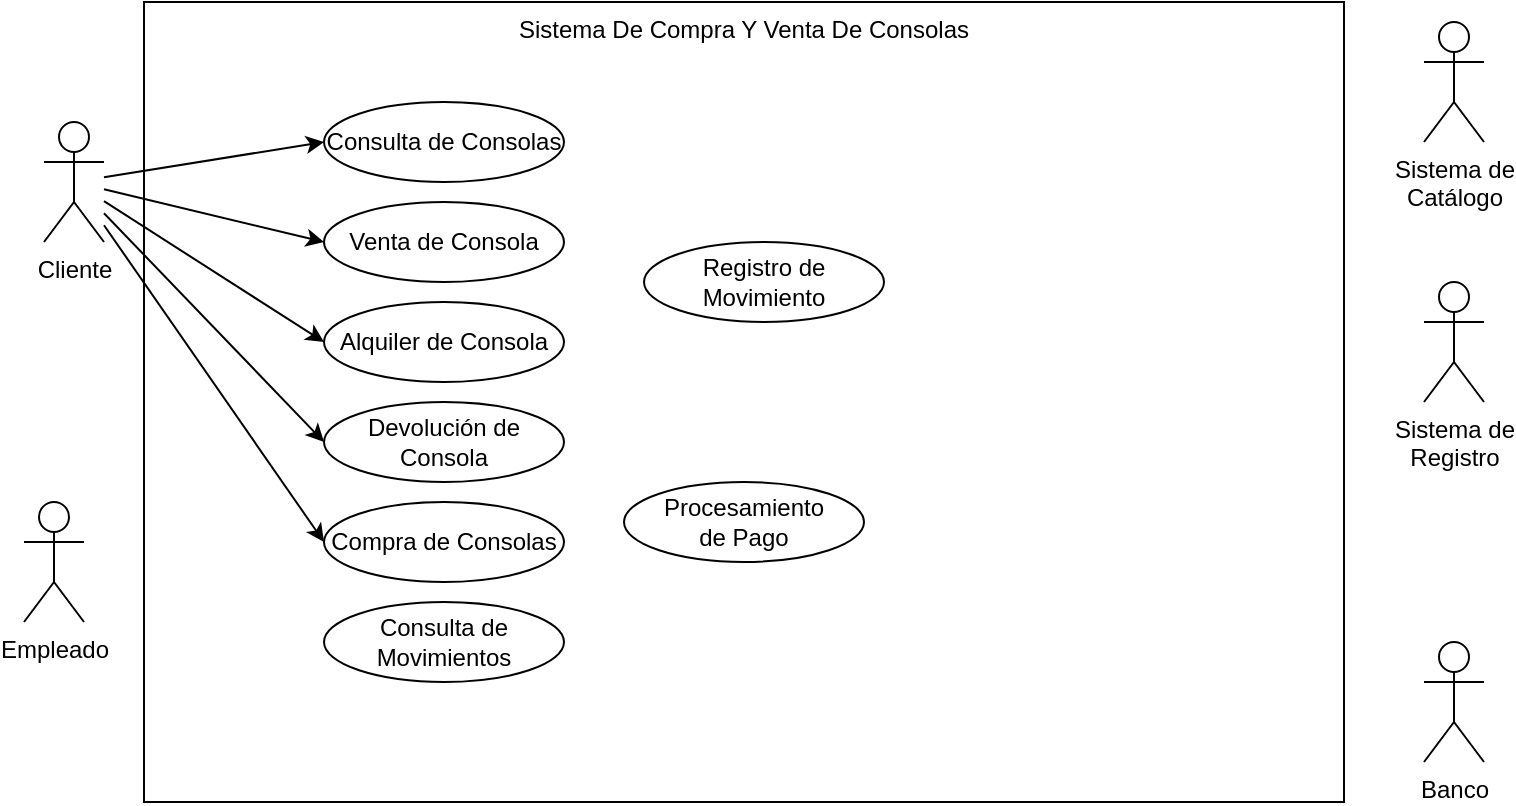 <mxfile version="14.1.9" type="github">
  <diagram id="CRlLdu1EvOQOia6i6AGP" name="Page-1">
    <mxGraphModel dx="475" dy="488" grid="1" gridSize="10" guides="1" tooltips="1" connect="1" arrows="1" fold="1" page="1" pageScale="1" pageWidth="827" pageHeight="1169" math="0" shadow="0">
      <root>
        <mxCell id="0" />
        <mxCell id="1" parent="0" />
        <mxCell id="dlbpH51tU8teJ_W7UuR7-7" value="Sistema De Compra Y Venta De Consolas" style="rounded=0;whiteSpace=wrap;html=1;verticalAlign=top;labelPosition=center;verticalLabelPosition=middle;align=center;horizontal=1;" vertex="1" parent="1">
          <mxGeometry x="80" y="40" width="600" height="400" as="geometry" />
        </mxCell>
        <mxCell id="dlbpH51tU8teJ_W7UuR7-1" value="&lt;div&gt;Cliente&lt;/div&gt;" style="shape=umlActor;verticalLabelPosition=bottom;verticalAlign=top;html=1;outlineConnect=0;" vertex="1" parent="1">
          <mxGeometry x="30" y="100" width="30" height="60" as="geometry" />
        </mxCell>
        <mxCell id="dlbpH51tU8teJ_W7UuR7-2" value="Empleado" style="shape=umlActor;verticalLabelPosition=bottom;verticalAlign=top;html=1;outlineConnect=0;" vertex="1" parent="1">
          <mxGeometry x="20" y="290" width="30" height="60" as="geometry" />
        </mxCell>
        <mxCell id="dlbpH51tU8teJ_W7UuR7-3" value="Sistema de&lt;br&gt;Registro" style="shape=umlActor;verticalLabelPosition=bottom;verticalAlign=top;html=1;outlineConnect=0;" vertex="1" parent="1">
          <mxGeometry x="720" y="180" width="30" height="60" as="geometry" />
        </mxCell>
        <mxCell id="dlbpH51tU8teJ_W7UuR7-6" value="&lt;div&gt;Banco&lt;/div&gt;" style="shape=umlActor;verticalLabelPosition=bottom;verticalAlign=top;html=1;outlineConnect=0;" vertex="1" parent="1">
          <mxGeometry x="720" y="360" width="30" height="60" as="geometry" />
        </mxCell>
        <mxCell id="dlbpH51tU8teJ_W7UuR7-10" value="Consulta de Consolas" style="ellipse;whiteSpace=wrap;html=1;" vertex="1" parent="1">
          <mxGeometry x="170" y="90" width="120" height="40" as="geometry" />
        </mxCell>
        <mxCell id="dlbpH51tU8teJ_W7UuR7-11" value="Compra de Consolas" style="ellipse;whiteSpace=wrap;html=1;" vertex="1" parent="1">
          <mxGeometry x="170" y="290" width="120" height="40" as="geometry" />
        </mxCell>
        <mxCell id="dlbpH51tU8teJ_W7UuR7-12" value="Venta de Consola" style="ellipse;whiteSpace=wrap;html=1;" vertex="1" parent="1">
          <mxGeometry x="170" y="140" width="120" height="40" as="geometry" />
        </mxCell>
        <mxCell id="dlbpH51tU8teJ_W7UuR7-13" value="Alquiler de Consola" style="ellipse;whiteSpace=wrap;html=1;" vertex="1" parent="1">
          <mxGeometry x="170" y="190" width="120" height="40" as="geometry" />
        </mxCell>
        <mxCell id="dlbpH51tU8teJ_W7UuR7-14" value="Devolución de Consola" style="ellipse;whiteSpace=wrap;html=1;" vertex="1" parent="1">
          <mxGeometry x="170" y="240" width="120" height="40" as="geometry" />
        </mxCell>
        <mxCell id="dlbpH51tU8teJ_W7UuR7-15" value="Consulta de Movimientos" style="ellipse;whiteSpace=wrap;html=1;" vertex="1" parent="1">
          <mxGeometry x="170" y="340" width="120" height="40" as="geometry" />
        </mxCell>
        <mxCell id="dlbpH51tU8teJ_W7UuR7-16" value="Sistema de&lt;br&gt;Catálogo" style="shape=umlActor;verticalLabelPosition=bottom;verticalAlign=top;html=1;outlineConnect=0;" vertex="1" parent="1">
          <mxGeometry x="720" y="50" width="30" height="60" as="geometry" />
        </mxCell>
        <mxCell id="dlbpH51tU8teJ_W7UuR7-19" value="Procesamiento&lt;br&gt;de Pago" style="ellipse;whiteSpace=wrap;html=1;" vertex="1" parent="1">
          <mxGeometry x="320" y="280" width="120" height="40" as="geometry" />
        </mxCell>
        <mxCell id="dlbpH51tU8teJ_W7UuR7-20" value="Registro de Movimiento" style="ellipse;whiteSpace=wrap;html=1;" vertex="1" parent="1">
          <mxGeometry x="330" y="160" width="120" height="40" as="geometry" />
        </mxCell>
        <mxCell id="dlbpH51tU8teJ_W7UuR7-22" value="" style="endArrow=classic;html=1;entryX=0;entryY=0.5;entryDx=0;entryDy=0;" edge="1" parent="1" source="dlbpH51tU8teJ_W7UuR7-1" target="dlbpH51tU8teJ_W7UuR7-10">
          <mxGeometry width="50" height="50" relative="1" as="geometry">
            <mxPoint x="160" y="270" as="sourcePoint" />
            <mxPoint x="210" y="220" as="targetPoint" />
          </mxGeometry>
        </mxCell>
        <mxCell id="dlbpH51tU8teJ_W7UuR7-23" value="" style="endArrow=classic;html=1;entryX=0;entryY=0.5;entryDx=0;entryDy=0;" edge="1" parent="1" source="dlbpH51tU8teJ_W7UuR7-1" target="dlbpH51tU8teJ_W7UuR7-12">
          <mxGeometry width="50" height="50" relative="1" as="geometry">
            <mxPoint x="160" y="270" as="sourcePoint" />
            <mxPoint x="210" y="220" as="targetPoint" />
          </mxGeometry>
        </mxCell>
        <mxCell id="dlbpH51tU8teJ_W7UuR7-24" value="" style="endArrow=classic;html=1;entryX=0;entryY=0.5;entryDx=0;entryDy=0;" edge="1" parent="1" source="dlbpH51tU8teJ_W7UuR7-1" target="dlbpH51tU8teJ_W7UuR7-13">
          <mxGeometry width="50" height="50" relative="1" as="geometry">
            <mxPoint x="160" y="270" as="sourcePoint" />
            <mxPoint x="210" y="220" as="targetPoint" />
          </mxGeometry>
        </mxCell>
        <mxCell id="dlbpH51tU8teJ_W7UuR7-25" value="" style="endArrow=classic;html=1;entryX=0;entryY=0.5;entryDx=0;entryDy=0;" edge="1" parent="1" source="dlbpH51tU8teJ_W7UuR7-1" target="dlbpH51tU8teJ_W7UuR7-14">
          <mxGeometry width="50" height="50" relative="1" as="geometry">
            <mxPoint x="160" y="270" as="sourcePoint" />
            <mxPoint x="210" y="220" as="targetPoint" />
          </mxGeometry>
        </mxCell>
        <mxCell id="dlbpH51tU8teJ_W7UuR7-26" value="" style="endArrow=classic;html=1;entryX=0;entryY=0.5;entryDx=0;entryDy=0;" edge="1" parent="1" source="dlbpH51tU8teJ_W7UuR7-1" target="dlbpH51tU8teJ_W7UuR7-11">
          <mxGeometry width="50" height="50" relative="1" as="geometry">
            <mxPoint x="160" y="270" as="sourcePoint" />
            <mxPoint x="210" y="220" as="targetPoint" />
          </mxGeometry>
        </mxCell>
      </root>
    </mxGraphModel>
  </diagram>
</mxfile>
